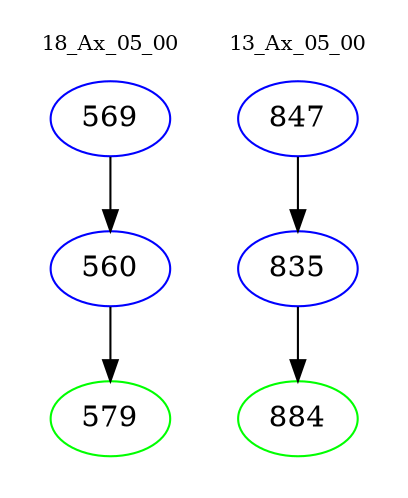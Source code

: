 digraph{
subgraph cluster_0 {
color = white
label = "18_Ax_05_00";
fontsize=10;
T0_569 [label="569", color="blue"]
T0_569 -> T0_560 [color="black"]
T0_560 [label="560", color="blue"]
T0_560 -> T0_579 [color="black"]
T0_579 [label="579", color="green"]
}
subgraph cluster_1 {
color = white
label = "13_Ax_05_00";
fontsize=10;
T1_847 [label="847", color="blue"]
T1_847 -> T1_835 [color="black"]
T1_835 [label="835", color="blue"]
T1_835 -> T1_884 [color="black"]
T1_884 [label="884", color="green"]
}
}
